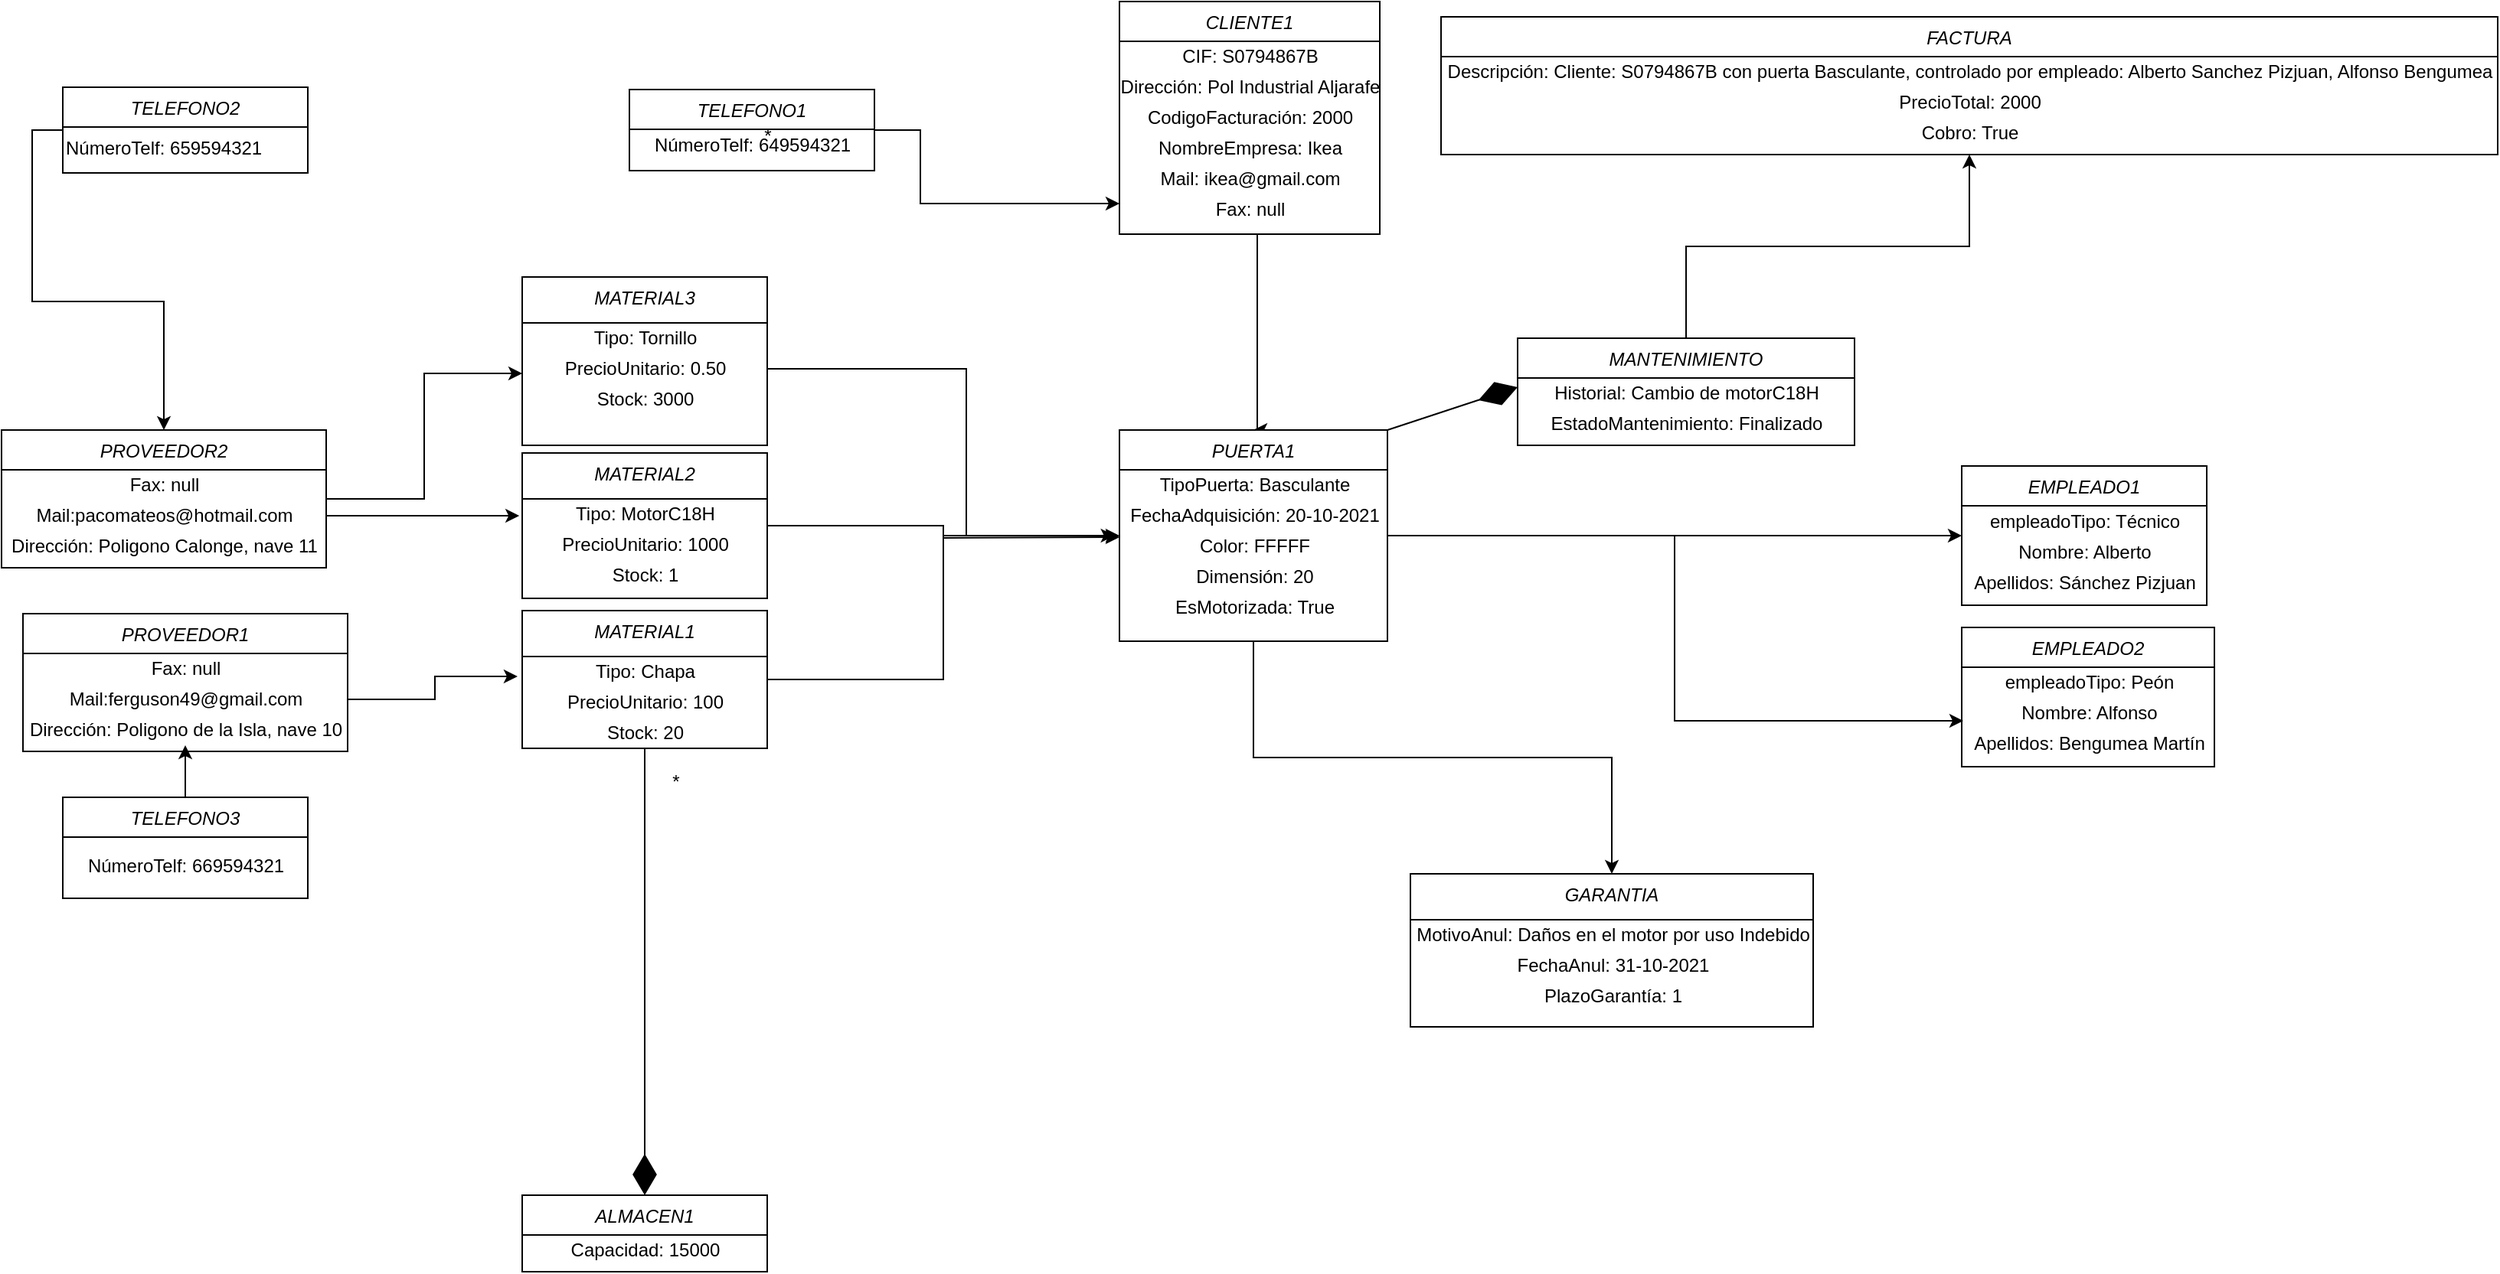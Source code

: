<mxfile version="15.6.3" type="github">
  <diagram id="C5RBs43oDa-KdzZeNtuy" name="Page-1">
    <mxGraphModel dx="2522" dy="507" grid="0" gridSize="10" guides="1" tooltips="1" connect="1" arrows="1" fold="1" page="1" pageScale="1" pageWidth="1654" pageHeight="2336" math="0" shadow="0">
      <root>
        <mxCell id="WIyWlLk6GJQsqaUBKTNV-0" />
        <mxCell id="WIyWlLk6GJQsqaUBKTNV-1" parent="WIyWlLk6GJQsqaUBKTNV-0" />
        <mxCell id="38msEhRZ3IOcFa5hlwQy-8" style="edgeStyle=orthogonalEdgeStyle;rounded=0;orthogonalLoop=1;jettySize=auto;html=1;exitX=0.5;exitY=1;exitDx=0;exitDy=0;entryX=0.5;entryY=0;entryDx=0;entryDy=0;" parent="WIyWlLk6GJQsqaUBKTNV-1" source="zkfFHV4jXpPFQw0GAbJ--0" target="38msEhRZ3IOcFa5hlwQy-0" edge="1">
          <mxGeometry relative="1" as="geometry">
            <Array as="points">
              <mxPoint x="810" y="232" />
              <mxPoint x="810" y="360" />
            </Array>
          </mxGeometry>
        </mxCell>
        <mxCell id="zkfFHV4jXpPFQw0GAbJ--0" value="CLIENTE1" style="swimlane;fontStyle=2;align=center;verticalAlign=top;childLayout=stackLayout;horizontal=1;startSize=26;horizontalStack=0;resizeParent=1;resizeLast=0;collapsible=1;marginBottom=0;rounded=0;shadow=0;strokeWidth=1;" parent="WIyWlLk6GJQsqaUBKTNV-1" vertex="1">
          <mxGeometry x="720" y="80" width="170" height="152" as="geometry">
            <mxRectangle x="230" y="140" width="160" height="26" as="alternateBounds" />
          </mxGeometry>
        </mxCell>
        <mxCell id="38msEhRZ3IOcFa5hlwQy-88" value="CIF: S0794867B" style="text;html=1;align=center;verticalAlign=middle;resizable=0;points=[];autosize=1;strokeColor=none;fillColor=none;" parent="zkfFHV4jXpPFQw0GAbJ--0" vertex="1">
          <mxGeometry y="26" width="170" height="20" as="geometry" />
        </mxCell>
        <mxCell id="38msEhRZ3IOcFa5hlwQy-85" value="Dirección: Pol Industrial Aljarafe" style="text;html=1;align=center;verticalAlign=middle;resizable=0;points=[];autosize=1;strokeColor=none;fillColor=none;" parent="zkfFHV4jXpPFQw0GAbJ--0" vertex="1">
          <mxGeometry y="46" width="170" height="20" as="geometry" />
        </mxCell>
        <mxCell id="38msEhRZ3IOcFa5hlwQy-99" value="CodigoFacturación: 2000" style="text;html=1;align=center;verticalAlign=middle;resizable=0;points=[];autosize=1;strokeColor=none;fillColor=none;" parent="zkfFHV4jXpPFQw0GAbJ--0" vertex="1">
          <mxGeometry y="66" width="170" height="20" as="geometry" />
        </mxCell>
        <mxCell id="38msEhRZ3IOcFa5hlwQy-89" value="NombreEmpresa: Ikea" style="text;html=1;align=center;verticalAlign=middle;resizable=0;points=[];autosize=1;strokeColor=none;fillColor=none;" parent="zkfFHV4jXpPFQw0GAbJ--0" vertex="1">
          <mxGeometry y="86" width="170" height="20" as="geometry" />
        </mxCell>
        <mxCell id="38msEhRZ3IOcFa5hlwQy-90" value="Mail: ikea@gmail.com" style="text;html=1;align=center;verticalAlign=middle;resizable=0;points=[];autosize=1;strokeColor=none;fillColor=none;" parent="zkfFHV4jXpPFQw0GAbJ--0" vertex="1">
          <mxGeometry y="106" width="170" height="20" as="geometry" />
        </mxCell>
        <mxCell id="38msEhRZ3IOcFa5hlwQy-91" value="Fax: null" style="text;html=1;align=center;verticalAlign=middle;resizable=0;points=[];autosize=1;strokeColor=none;fillColor=none;" parent="zkfFHV4jXpPFQw0GAbJ--0" vertex="1">
          <mxGeometry y="126" width="170" height="20" as="geometry" />
        </mxCell>
        <mxCell id="38msEhRZ3IOcFa5hlwQy-47" style="edgeStyle=orthogonalEdgeStyle;rounded=0;orthogonalLoop=1;jettySize=auto;html=1;exitX=0.5;exitY=1;exitDx=0;exitDy=0;entryX=0.5;entryY=0;entryDx=0;entryDy=0;" parent="WIyWlLk6GJQsqaUBKTNV-1" source="38msEhRZ3IOcFa5hlwQy-0" target="38msEhRZ3IOcFa5hlwQy-6" edge="1">
          <mxGeometry relative="1" as="geometry">
            <mxPoint x="800" y="640" as="targetPoint" />
          </mxGeometry>
        </mxCell>
        <mxCell id="38msEhRZ3IOcFa5hlwQy-48" style="edgeStyle=orthogonalEdgeStyle;rounded=0;orthogonalLoop=1;jettySize=auto;html=1;exitX=1;exitY=0.5;exitDx=0;exitDy=0;entryX=0;entryY=0.5;entryDx=0;entryDy=0;" parent="WIyWlLk6GJQsqaUBKTNV-1" source="38msEhRZ3IOcFa5hlwQy-0" target="38msEhRZ3IOcFa5hlwQy-7" edge="1">
          <mxGeometry relative="1" as="geometry" />
        </mxCell>
        <mxCell id="MVuPs_rKjrMDYiSDZZV0-48" style="edgeStyle=orthogonalEdgeStyle;rounded=0;orthogonalLoop=1;jettySize=auto;html=1;entryX=0.006;entryY=-0.25;entryDx=0;entryDy=0;entryPerimeter=0;" parent="WIyWlLk6GJQsqaUBKTNV-1" source="38msEhRZ3IOcFa5hlwQy-0" target="MVuPs_rKjrMDYiSDZZV0-44" edge="1">
          <mxGeometry relative="1" as="geometry" />
        </mxCell>
        <mxCell id="38msEhRZ3IOcFa5hlwQy-0" value="PUERTA1" style="swimlane;fontStyle=2;align=center;verticalAlign=top;childLayout=stackLayout;horizontal=1;startSize=26;horizontalStack=0;resizeParent=1;resizeLast=0;collapsible=1;marginBottom=0;rounded=0;shadow=0;strokeWidth=1;" parent="WIyWlLk6GJQsqaUBKTNV-1" vertex="1">
          <mxGeometry x="720" y="360" width="175" height="138" as="geometry">
            <mxRectangle x="230" y="140" width="160" height="26" as="alternateBounds" />
          </mxGeometry>
        </mxCell>
        <mxCell id="38msEhRZ3IOcFa5hlwQy-101" value="TipoPuerta: Basculante" style="text;html=1;align=center;verticalAlign=middle;resizable=0;points=[];autosize=1;strokeColor=none;fillColor=none;" parent="38msEhRZ3IOcFa5hlwQy-0" vertex="1">
          <mxGeometry y="26" width="175" height="20" as="geometry" />
        </mxCell>
        <mxCell id="38msEhRZ3IOcFa5hlwQy-102" value="FechaAdquisición: 20-10-2021" style="text;html=1;align=center;verticalAlign=middle;resizable=0;points=[];autosize=1;strokeColor=none;fillColor=none;" parent="38msEhRZ3IOcFa5hlwQy-0" vertex="1">
          <mxGeometry y="46" width="175" height="20" as="geometry" />
        </mxCell>
        <mxCell id="38msEhRZ3IOcFa5hlwQy-103" value="Color: FFFFF" style="text;html=1;align=center;verticalAlign=middle;resizable=0;points=[];autosize=1;strokeColor=none;fillColor=none;" parent="38msEhRZ3IOcFa5hlwQy-0" vertex="1">
          <mxGeometry y="66" width="175" height="20" as="geometry" />
        </mxCell>
        <mxCell id="38msEhRZ3IOcFa5hlwQy-105" value="Dimensión: 20" style="text;html=1;align=center;verticalAlign=middle;resizable=0;points=[];autosize=1;strokeColor=none;fillColor=none;" parent="38msEhRZ3IOcFa5hlwQy-0" vertex="1">
          <mxGeometry y="86" width="175" height="20" as="geometry" />
        </mxCell>
        <mxCell id="38msEhRZ3IOcFa5hlwQy-107" value="EsMotorizada: True" style="text;html=1;align=center;verticalAlign=middle;resizable=0;points=[];autosize=1;strokeColor=none;fillColor=none;" parent="38msEhRZ3IOcFa5hlwQy-0" vertex="1">
          <mxGeometry y="106" width="175" height="20" as="geometry" />
        </mxCell>
        <mxCell id="38msEhRZ3IOcFa5hlwQy-1" value="ALMACEN1" style="swimlane;fontStyle=2;align=center;verticalAlign=top;childLayout=stackLayout;horizontal=1;startSize=26;horizontalStack=0;resizeParent=1;resizeLast=0;collapsible=1;marginBottom=0;rounded=0;shadow=0;strokeWidth=1;" parent="WIyWlLk6GJQsqaUBKTNV-1" vertex="1">
          <mxGeometry x="330" y="860" width="160" height="50" as="geometry">
            <mxRectangle x="230" y="140" width="160" height="26" as="alternateBounds" />
          </mxGeometry>
        </mxCell>
        <mxCell id="38msEhRZ3IOcFa5hlwQy-120" value="Capacidad: 15000" style="text;html=1;align=center;verticalAlign=middle;resizable=0;points=[];autosize=1;strokeColor=none;fillColor=none;" parent="38msEhRZ3IOcFa5hlwQy-1" vertex="1">
          <mxGeometry y="26" width="160" height="20" as="geometry" />
        </mxCell>
        <mxCell id="38msEhRZ3IOcFa5hlwQy-15" style="edgeStyle=orthogonalEdgeStyle;rounded=0;orthogonalLoop=1;jettySize=auto;html=1;exitX=1;exitY=0.5;exitDx=0;exitDy=0;entryX=0;entryY=0.5;entryDx=0;entryDy=0;" parent="WIyWlLk6GJQsqaUBKTNV-1" source="38msEhRZ3IOcFa5hlwQy-2" target="38msEhRZ3IOcFa5hlwQy-0" edge="1">
          <mxGeometry relative="1" as="geometry" />
        </mxCell>
        <mxCell id="38msEhRZ3IOcFa5hlwQy-2" value="MATERIAL1&#xa;" style="swimlane;fontStyle=2;align=center;verticalAlign=top;childLayout=stackLayout;horizontal=1;startSize=30;horizontalStack=0;resizeParent=1;resizeLast=0;collapsible=1;marginBottom=0;rounded=0;shadow=0;strokeWidth=1;" parent="WIyWlLk6GJQsqaUBKTNV-1" vertex="1">
          <mxGeometry x="330" y="478" width="160" height="90" as="geometry">
            <mxRectangle x="230" y="140" width="160" height="26" as="alternateBounds" />
          </mxGeometry>
        </mxCell>
        <mxCell id="38msEhRZ3IOcFa5hlwQy-110" value="Tipo: Chapa" style="text;html=1;align=center;verticalAlign=middle;resizable=0;points=[];autosize=1;strokeColor=none;fillColor=none;" parent="38msEhRZ3IOcFa5hlwQy-2" vertex="1">
          <mxGeometry y="30" width="160" height="20" as="geometry" />
        </mxCell>
        <mxCell id="38msEhRZ3IOcFa5hlwQy-109" value="PrecioUnitario: 100" style="text;html=1;align=center;verticalAlign=middle;resizable=0;points=[];autosize=1;strokeColor=none;fillColor=none;" parent="38msEhRZ3IOcFa5hlwQy-2" vertex="1">
          <mxGeometry y="50" width="160" height="20" as="geometry" />
        </mxCell>
        <mxCell id="MVuPs_rKjrMDYiSDZZV0-12" value="Stock: 20" style="text;html=1;align=center;verticalAlign=middle;resizable=0;points=[];autosize=1;strokeColor=none;fillColor=none;" parent="38msEhRZ3IOcFa5hlwQy-2" vertex="1">
          <mxGeometry y="70" width="160" height="20" as="geometry" />
        </mxCell>
        <mxCell id="MVuPs_rKjrMDYiSDZZV0-34" style="edgeStyle=orthogonalEdgeStyle;rounded=0;orthogonalLoop=1;jettySize=auto;html=1;entryX=0;entryY=0.65;entryDx=0;entryDy=0;entryPerimeter=0;" parent="WIyWlLk6GJQsqaUBKTNV-1" source="38msEhRZ3IOcFa5hlwQy-3" target="MVuPs_rKjrMDYiSDZZV0-8" edge="1">
          <mxGeometry relative="1" as="geometry" />
        </mxCell>
        <mxCell id="38msEhRZ3IOcFa5hlwQy-3" value="PROVEEDOR2" style="swimlane;fontStyle=2;align=center;verticalAlign=top;childLayout=stackLayout;horizontal=1;startSize=26;horizontalStack=0;resizeParent=1;resizeLast=0;collapsible=1;marginBottom=0;rounded=0;shadow=0;strokeWidth=1;" parent="WIyWlLk6GJQsqaUBKTNV-1" vertex="1">
          <mxGeometry x="-10" y="360" width="212" height="90" as="geometry">
            <mxRectangle x="230" y="140" width="160" height="26" as="alternateBounds" />
          </mxGeometry>
        </mxCell>
        <mxCell id="38msEhRZ3IOcFa5hlwQy-111" value="Fax: null" style="text;html=1;align=center;verticalAlign=middle;resizable=0;points=[];autosize=1;strokeColor=none;fillColor=none;" parent="38msEhRZ3IOcFa5hlwQy-3" vertex="1">
          <mxGeometry y="26" width="212" height="20" as="geometry" />
        </mxCell>
        <mxCell id="38msEhRZ3IOcFa5hlwQy-112" value="Mail:pacomateos@hotmail.com" style="text;html=1;align=center;verticalAlign=middle;resizable=0;points=[];autosize=1;strokeColor=none;fillColor=none;" parent="38msEhRZ3IOcFa5hlwQy-3" vertex="1">
          <mxGeometry y="46" width="212" height="20" as="geometry" />
        </mxCell>
        <mxCell id="38msEhRZ3IOcFa5hlwQy-113" value="Dirección: Poligono Calonge, nave 11" style="text;html=1;align=center;verticalAlign=middle;resizable=0;points=[];autosize=1;strokeColor=none;fillColor=none;" parent="38msEhRZ3IOcFa5hlwQy-3" vertex="1">
          <mxGeometry y="66" width="212" height="20" as="geometry" />
        </mxCell>
        <mxCell id="38msEhRZ3IOcFa5hlwQy-6" value="GARANTIA" style="swimlane;fontStyle=2;align=center;verticalAlign=top;childLayout=stackLayout;horizontal=1;startSize=30;horizontalStack=0;resizeParent=1;resizeLast=0;collapsible=1;marginBottom=0;rounded=0;shadow=0;strokeWidth=1;" parent="WIyWlLk6GJQsqaUBKTNV-1" vertex="1">
          <mxGeometry x="910" y="650" width="263" height="100" as="geometry">
            <mxRectangle x="230" y="140" width="160" height="26" as="alternateBounds" />
          </mxGeometry>
        </mxCell>
        <mxCell id="38msEhRZ3IOcFa5hlwQy-122" value="MotivoAnul: Daños en el motor por uso Indebido" style="text;html=1;align=center;verticalAlign=middle;resizable=0;points=[];autosize=1;strokeColor=none;fillColor=none;" parent="38msEhRZ3IOcFa5hlwQy-6" vertex="1">
          <mxGeometry y="30" width="263" height="20" as="geometry" />
        </mxCell>
        <mxCell id="38msEhRZ3IOcFa5hlwQy-121" value="FechaAnul: 31-10-2021" style="text;html=1;align=center;verticalAlign=middle;resizable=0;points=[];autosize=1;strokeColor=none;fillColor=none;" parent="38msEhRZ3IOcFa5hlwQy-6" vertex="1">
          <mxGeometry y="50" width="263" height="20" as="geometry" />
        </mxCell>
        <mxCell id="38msEhRZ3IOcFa5hlwQy-123" value="PlazoGarantía: 1" style="text;html=1;align=center;verticalAlign=middle;resizable=0;points=[];autosize=1;strokeColor=none;fillColor=none;" parent="38msEhRZ3IOcFa5hlwQy-6" vertex="1">
          <mxGeometry y="70" width="263" height="20" as="geometry" />
        </mxCell>
        <mxCell id="38msEhRZ3IOcFa5hlwQy-7" value="EMPLEADO1" style="swimlane;fontStyle=2;align=center;verticalAlign=top;childLayout=stackLayout;horizontal=1;startSize=26;horizontalStack=0;resizeParent=1;resizeLast=0;collapsible=1;marginBottom=0;rounded=0;shadow=0;strokeWidth=1;" parent="WIyWlLk6GJQsqaUBKTNV-1" vertex="1">
          <mxGeometry x="1270" y="383.5" width="160" height="91" as="geometry">
            <mxRectangle x="1380" y="380" width="160" height="26" as="alternateBounds" />
          </mxGeometry>
        </mxCell>
        <mxCell id="38msEhRZ3IOcFa5hlwQy-35" value="empleadoTipo: Técnico" style="text;html=1;align=center;verticalAlign=middle;resizable=0;points=[];autosize=1;strokeColor=none;fillColor=none;" parent="38msEhRZ3IOcFa5hlwQy-7" vertex="1">
          <mxGeometry y="26" width="160" height="20" as="geometry" />
        </mxCell>
        <mxCell id="MVuPs_rKjrMDYiSDZZV0-39" value="Nombre: Alberto" style="text;html=1;align=center;verticalAlign=middle;resizable=0;points=[];autosize=1;strokeColor=none;fillColor=none;" parent="38msEhRZ3IOcFa5hlwQy-7" vertex="1">
          <mxGeometry y="46" width="160" height="20" as="geometry" />
        </mxCell>
        <mxCell id="MVuPs_rKjrMDYiSDZZV0-40" value="Apellidos: Sánchez Pizjuan" style="text;html=1;align=center;verticalAlign=middle;resizable=0;points=[];autosize=1;strokeColor=none;fillColor=none;" parent="38msEhRZ3IOcFa5hlwQy-7" vertex="1">
          <mxGeometry y="66" width="160" height="20" as="geometry" />
        </mxCell>
        <mxCell id="38msEhRZ3IOcFa5hlwQy-27" value="" style="endArrow=diamondThin;endFill=1;endSize=24;html=1;rounded=0;exitX=0.5;exitY=1;exitDx=0;exitDy=0;entryX=0.5;entryY=0;entryDx=0;entryDy=0;" parent="WIyWlLk6GJQsqaUBKTNV-1" source="38msEhRZ3IOcFa5hlwQy-2" target="38msEhRZ3IOcFa5hlwQy-1" edge="1">
          <mxGeometry width="160" relative="1" as="geometry">
            <mxPoint x="390" y="540" as="sourcePoint" />
            <mxPoint x="550" y="540" as="targetPoint" />
          </mxGeometry>
        </mxCell>
        <mxCell id="38msEhRZ3IOcFa5hlwQy-28" value="&lt;div&gt;*&lt;/div&gt;" style="text;html=1;align=center;verticalAlign=middle;resizable=0;points=[];autosize=1;strokeColor=none;fillColor=none;" parent="WIyWlLk6GJQsqaUBKTNV-1" vertex="1">
          <mxGeometry x="420" y="580" width="20" height="20" as="geometry" />
        </mxCell>
        <mxCell id="38msEhRZ3IOcFa5hlwQy-79" style="edgeStyle=orthogonalEdgeStyle;rounded=0;orthogonalLoop=1;jettySize=auto;html=1;entryX=0.5;entryY=1;entryDx=0;entryDy=0;" parent="WIyWlLk6GJQsqaUBKTNV-1" source="38msEhRZ3IOcFa5hlwQy-57" target="38msEhRZ3IOcFa5hlwQy-78" edge="1">
          <mxGeometry relative="1" as="geometry" />
        </mxCell>
        <mxCell id="38msEhRZ3IOcFa5hlwQy-57" value="MANTENIMIENTO" style="swimlane;fontStyle=2;align=center;verticalAlign=top;childLayout=stackLayout;horizontal=1;startSize=26;horizontalStack=0;resizeParent=1;resizeLast=0;collapsible=1;marginBottom=0;rounded=0;shadow=0;strokeWidth=1;" parent="WIyWlLk6GJQsqaUBKTNV-1" vertex="1">
          <mxGeometry x="980" y="300" width="220" height="70" as="geometry">
            <mxRectangle x="230" y="140" width="160" height="26" as="alternateBounds" />
          </mxGeometry>
        </mxCell>
        <mxCell id="38msEhRZ3IOcFa5hlwQy-127" value="Historial: Cambio de motorC18H" style="text;html=1;align=center;verticalAlign=middle;resizable=0;points=[];autosize=1;strokeColor=none;fillColor=none;" parent="38msEhRZ3IOcFa5hlwQy-57" vertex="1">
          <mxGeometry y="26" width="220" height="20" as="geometry" />
        </mxCell>
        <mxCell id="38msEhRZ3IOcFa5hlwQy-128" value="EstadoMantenimiento: Finalizado" style="text;html=1;align=center;verticalAlign=middle;resizable=0;points=[];autosize=1;strokeColor=none;fillColor=none;" parent="38msEhRZ3IOcFa5hlwQy-57" vertex="1">
          <mxGeometry y="46" width="220" height="20" as="geometry" />
        </mxCell>
        <mxCell id="38msEhRZ3IOcFa5hlwQy-78" value="FACTURA" style="swimlane;fontStyle=2;align=center;verticalAlign=top;childLayout=stackLayout;horizontal=1;startSize=26;horizontalStack=0;resizeParent=1;resizeLast=0;collapsible=1;marginBottom=0;rounded=0;shadow=0;strokeWidth=1;" parent="WIyWlLk6GJQsqaUBKTNV-1" vertex="1">
          <mxGeometry x="930" y="90" width="690" height="90" as="geometry">
            <mxRectangle x="230" y="140" width="160" height="26" as="alternateBounds" />
          </mxGeometry>
        </mxCell>
        <mxCell id="38msEhRZ3IOcFa5hlwQy-132" value="Descripción: Cliente: S0794867B con puerta Basculante, controlado por empleado: Alberto Sanchez Pizjuan, Alfonso Bengumea" style="text;html=1;align=center;verticalAlign=middle;resizable=0;points=[];autosize=1;strokeColor=none;fillColor=none;" parent="38msEhRZ3IOcFa5hlwQy-78" vertex="1">
          <mxGeometry y="26" width="690" height="20" as="geometry" />
        </mxCell>
        <mxCell id="38msEhRZ3IOcFa5hlwQy-134" value="PrecioTotal: 2000" style="text;html=1;align=center;verticalAlign=middle;resizable=0;points=[];autosize=1;strokeColor=none;fillColor=none;" parent="38msEhRZ3IOcFa5hlwQy-78" vertex="1">
          <mxGeometry y="46" width="690" height="20" as="geometry" />
        </mxCell>
        <mxCell id="i6UHUL4vsAqqpqiZFuSz-0" value="Cobro: True" style="text;html=1;align=center;verticalAlign=middle;resizable=0;points=[];autosize=1;strokeColor=none;fillColor=none;" parent="38msEhRZ3IOcFa5hlwQy-78" vertex="1">
          <mxGeometry y="66" width="690" height="20" as="geometry" />
        </mxCell>
        <mxCell id="38msEhRZ3IOcFa5hlwQy-98" style="edgeStyle=orthogonalEdgeStyle;rounded=0;orthogonalLoop=1;jettySize=auto;html=1;exitX=1;exitY=0.5;exitDx=0;exitDy=0;" parent="WIyWlLk6GJQsqaUBKTNV-1" source="38msEhRZ3IOcFa5hlwQy-92" edge="1">
          <mxGeometry relative="1" as="geometry">
            <mxPoint x="600" y="212" as="sourcePoint" />
            <mxPoint x="720" y="212" as="targetPoint" />
            <Array as="points">
              <mxPoint x="590" y="212" />
            </Array>
          </mxGeometry>
        </mxCell>
        <mxCell id="38msEhRZ3IOcFa5hlwQy-114" style="edgeStyle=orthogonalEdgeStyle;rounded=0;orthogonalLoop=1;jettySize=auto;html=1;exitX=0;exitY=0.5;exitDx=0;exitDy=0;entryX=0.5;entryY=0;entryDx=0;entryDy=0;" parent="WIyWlLk6GJQsqaUBKTNV-1" source="MVuPs_rKjrMDYiSDZZV0-16" target="38msEhRZ3IOcFa5hlwQy-3" edge="1">
          <mxGeometry relative="1" as="geometry">
            <mxPoint x="170.96" y="222" as="sourcePoint" />
          </mxGeometry>
        </mxCell>
        <mxCell id="38msEhRZ3IOcFa5hlwQy-92" value="TELEFONO1" style="swimlane;fontStyle=2;align=center;verticalAlign=top;childLayout=stackLayout;horizontal=1;startSize=26;horizontalStack=0;resizeParent=1;resizeLast=0;collapsible=1;marginBottom=0;rounded=0;shadow=0;strokeWidth=1;" parent="WIyWlLk6GJQsqaUBKTNV-1" vertex="1">
          <mxGeometry x="400" y="137.5" width="160" height="53" as="geometry">
            <mxRectangle x="230" y="140" width="160" height="26" as="alternateBounds" />
          </mxGeometry>
        </mxCell>
        <mxCell id="38msEhRZ3IOcFa5hlwQy-93" value="NúmeroTelf: 649594321" style="text;html=1;align=center;verticalAlign=middle;resizable=0;points=[];autosize=1;strokeColor=none;fillColor=none;" parent="38msEhRZ3IOcFa5hlwQy-92" vertex="1">
          <mxGeometry y="26" width="160" height="20" as="geometry" />
        </mxCell>
        <mxCell id="38msEhRZ3IOcFa5hlwQy-116" value="*" style="text;html=1;align=center;verticalAlign=middle;resizable=0;points=[];autosize=1;strokeColor=none;fillColor=none;" parent="WIyWlLk6GJQsqaUBKTNV-1" vertex="1">
          <mxGeometry x="480" y="158" width="20" height="20" as="geometry" />
        </mxCell>
        <mxCell id="MVuPs_rKjrMDYiSDZZV0-21" style="edgeStyle=orthogonalEdgeStyle;rounded=0;orthogonalLoop=1;jettySize=auto;html=1;" parent="WIyWlLk6GJQsqaUBKTNV-1" source="MVuPs_rKjrMDYiSDZZV0-2" edge="1">
          <mxGeometry relative="1" as="geometry">
            <mxPoint x="720" y="430" as="targetPoint" />
          </mxGeometry>
        </mxCell>
        <mxCell id="MVuPs_rKjrMDYiSDZZV0-2" value="MATERIAL2" style="swimlane;fontStyle=2;align=center;verticalAlign=top;childLayout=stackLayout;horizontal=1;startSize=30;horizontalStack=0;resizeParent=1;resizeLast=0;collapsible=1;marginBottom=0;rounded=0;shadow=0;strokeWidth=1;" parent="WIyWlLk6GJQsqaUBKTNV-1" vertex="1">
          <mxGeometry x="330" y="375" width="160" height="95" as="geometry">
            <mxRectangle x="230" y="140" width="160" height="26" as="alternateBounds" />
          </mxGeometry>
        </mxCell>
        <mxCell id="MVuPs_rKjrMDYiSDZZV0-3" value="Tipo: MotorC18H" style="text;html=1;align=center;verticalAlign=middle;resizable=0;points=[];autosize=1;strokeColor=none;fillColor=none;" parent="MVuPs_rKjrMDYiSDZZV0-2" vertex="1">
          <mxGeometry y="30" width="160" height="20" as="geometry" />
        </mxCell>
        <mxCell id="MVuPs_rKjrMDYiSDZZV0-4" value="PrecioUnitario: 1000" style="text;html=1;align=center;verticalAlign=middle;resizable=0;points=[];autosize=1;strokeColor=none;fillColor=none;" parent="MVuPs_rKjrMDYiSDZZV0-2" vertex="1">
          <mxGeometry y="50" width="160" height="20" as="geometry" />
        </mxCell>
        <mxCell id="MVuPs_rKjrMDYiSDZZV0-5" value="Stock: 1" style="text;html=1;align=center;verticalAlign=middle;resizable=0;points=[];autosize=1;strokeColor=none;fillColor=none;" parent="MVuPs_rKjrMDYiSDZZV0-2" vertex="1">
          <mxGeometry y="70" width="160" height="20" as="geometry" />
        </mxCell>
        <mxCell id="MVuPs_rKjrMDYiSDZZV0-6" value="MATERIAL3&#xa;" style="swimlane;fontStyle=2;align=center;verticalAlign=top;childLayout=stackLayout;horizontal=1;startSize=30;horizontalStack=0;resizeParent=1;resizeLast=0;collapsible=1;marginBottom=0;rounded=0;shadow=0;strokeWidth=1;" parent="WIyWlLk6GJQsqaUBKTNV-1" vertex="1">
          <mxGeometry x="330" y="260" width="160" height="110" as="geometry">
            <mxRectangle x="230" y="140" width="160" height="26" as="alternateBounds" />
          </mxGeometry>
        </mxCell>
        <mxCell id="MVuPs_rKjrMDYiSDZZV0-7" value="Tipo: Tornillo" style="text;html=1;align=center;verticalAlign=middle;resizable=0;points=[];autosize=1;strokeColor=none;fillColor=none;" parent="MVuPs_rKjrMDYiSDZZV0-6" vertex="1">
          <mxGeometry y="30" width="160" height="20" as="geometry" />
        </mxCell>
        <mxCell id="MVuPs_rKjrMDYiSDZZV0-8" value="PrecioUnitario: 0.50" style="text;html=1;align=center;verticalAlign=middle;resizable=0;points=[];autosize=1;strokeColor=none;fillColor=none;" parent="MVuPs_rKjrMDYiSDZZV0-6" vertex="1">
          <mxGeometry y="50" width="160" height="20" as="geometry" />
        </mxCell>
        <mxCell id="MVuPs_rKjrMDYiSDZZV0-9" value="Stock: 3000" style="text;html=1;align=center;verticalAlign=middle;resizable=0;points=[];autosize=1;strokeColor=none;fillColor=none;" parent="MVuPs_rKjrMDYiSDZZV0-6" vertex="1">
          <mxGeometry y="70" width="160" height="20" as="geometry" />
        </mxCell>
        <mxCell id="MVuPs_rKjrMDYiSDZZV0-16" value="TELEFONO2" style="swimlane;fontStyle=2;align=center;verticalAlign=top;childLayout=stackLayout;horizontal=1;startSize=26;horizontalStack=0;resizeParent=1;resizeLast=0;collapsible=1;marginBottom=0;rounded=0;shadow=0;strokeWidth=1;" parent="WIyWlLk6GJQsqaUBKTNV-1" vertex="1">
          <mxGeometry x="30" y="136" width="160" height="56" as="geometry">
            <mxRectangle x="230" y="140" width="160" height="26" as="alternateBounds" />
          </mxGeometry>
        </mxCell>
        <mxCell id="MVuPs_rKjrMDYiSDZZV0-19" value="NúmeroTelf: 659594321" style="text;whiteSpace=wrap;html=1;" parent="MVuPs_rKjrMDYiSDZZV0-16" vertex="1">
          <mxGeometry y="26" width="160" height="30" as="geometry" />
        </mxCell>
        <mxCell id="MVuPs_rKjrMDYiSDZZV0-20" style="edgeStyle=orthogonalEdgeStyle;rounded=0;orthogonalLoop=1;jettySize=auto;html=1;entryX=-0.018;entryY=0.15;entryDx=0;entryDy=0;entryPerimeter=0;" parent="WIyWlLk6GJQsqaUBKTNV-1" source="MVuPs_rKjrMDYiSDZZV0-8" target="38msEhRZ3IOcFa5hlwQy-103" edge="1">
          <mxGeometry relative="1" as="geometry">
            <Array as="points">
              <mxPoint x="620" y="320" />
              <mxPoint x="620" y="429" />
            </Array>
          </mxGeometry>
        </mxCell>
        <mxCell id="MVuPs_rKjrMDYiSDZZV0-30" value="" style="edgeStyle=orthogonalEdgeStyle;rounded=0;orthogonalLoop=1;jettySize=auto;html=1;" parent="WIyWlLk6GJQsqaUBKTNV-1" source="MVuPs_rKjrMDYiSDZZV0-22" target="MVuPs_rKjrMDYiSDZZV0-28" edge="1">
          <mxGeometry relative="1" as="geometry" />
        </mxCell>
        <mxCell id="MVuPs_rKjrMDYiSDZZV0-22" value="TELEFONO3" style="swimlane;fontStyle=2;align=center;verticalAlign=top;childLayout=stackLayout;horizontal=1;startSize=26;horizontalStack=0;resizeParent=1;resizeLast=0;collapsible=1;marginBottom=0;rounded=0;shadow=0;strokeWidth=1;" parent="WIyWlLk6GJQsqaUBKTNV-1" vertex="1">
          <mxGeometry x="30" y="600" width="160" height="66" as="geometry">
            <mxRectangle x="230" y="140" width="160" height="26" as="alternateBounds" />
          </mxGeometry>
        </mxCell>
        <mxCell id="MVuPs_rKjrMDYiSDZZV0-25" value="PROVEEDOR1" style="swimlane;fontStyle=2;align=center;verticalAlign=top;childLayout=stackLayout;horizontal=1;startSize=26;horizontalStack=0;resizeParent=1;resizeLast=0;collapsible=1;marginBottom=0;rounded=0;shadow=0;strokeWidth=1;" parent="WIyWlLk6GJQsqaUBKTNV-1" vertex="1">
          <mxGeometry x="4" y="480" width="212" height="90" as="geometry">
            <mxRectangle x="230" y="140" width="160" height="26" as="alternateBounds" />
          </mxGeometry>
        </mxCell>
        <mxCell id="MVuPs_rKjrMDYiSDZZV0-26" value="Fax: null" style="text;html=1;align=center;verticalAlign=middle;resizable=0;points=[];autosize=1;strokeColor=none;fillColor=none;" parent="MVuPs_rKjrMDYiSDZZV0-25" vertex="1">
          <mxGeometry y="26" width="212" height="20" as="geometry" />
        </mxCell>
        <mxCell id="MVuPs_rKjrMDYiSDZZV0-27" value="Mail:ferguson49@gmail.com" style="text;html=1;align=center;verticalAlign=middle;resizable=0;points=[];autosize=1;strokeColor=none;fillColor=none;" parent="MVuPs_rKjrMDYiSDZZV0-25" vertex="1">
          <mxGeometry y="46" width="212" height="20" as="geometry" />
        </mxCell>
        <mxCell id="MVuPs_rKjrMDYiSDZZV0-28" value="Dirección: Poligono de la Isla, nave 10" style="text;html=1;align=center;verticalAlign=middle;resizable=0;points=[];autosize=1;strokeColor=none;fillColor=none;" parent="MVuPs_rKjrMDYiSDZZV0-25" vertex="1">
          <mxGeometry y="66" width="212" height="20" as="geometry" />
        </mxCell>
        <mxCell id="MVuPs_rKjrMDYiSDZZV0-24" value="NúmeroTelf: 669594321" style="text;html=1;align=center;verticalAlign=middle;resizable=0;points=[];autosize=1;strokeColor=none;fillColor=none;" parent="WIyWlLk6GJQsqaUBKTNV-1" vertex="1">
          <mxGeometry x="30" y="635" width="160" height="20" as="geometry" />
        </mxCell>
        <mxCell id="MVuPs_rKjrMDYiSDZZV0-35" style="edgeStyle=orthogonalEdgeStyle;rounded=0;orthogonalLoop=1;jettySize=auto;html=1;entryX=-0.012;entryY=0.55;entryDx=0;entryDy=0;entryPerimeter=0;" parent="WIyWlLk6GJQsqaUBKTNV-1" source="38msEhRZ3IOcFa5hlwQy-112" target="MVuPs_rKjrMDYiSDZZV0-3" edge="1">
          <mxGeometry relative="1" as="geometry" />
        </mxCell>
        <mxCell id="MVuPs_rKjrMDYiSDZZV0-36" style="edgeStyle=orthogonalEdgeStyle;rounded=0;orthogonalLoop=1;jettySize=auto;html=1;entryX=-0.019;entryY=0.65;entryDx=0;entryDy=0;entryPerimeter=0;" parent="WIyWlLk6GJQsqaUBKTNV-1" source="MVuPs_rKjrMDYiSDZZV0-27" target="38msEhRZ3IOcFa5hlwQy-110" edge="1">
          <mxGeometry relative="1" as="geometry" />
        </mxCell>
        <mxCell id="MVuPs_rKjrMDYiSDZZV0-41" value="EMPLEADO2" style="swimlane;fontStyle=2;align=center;verticalAlign=top;childLayout=stackLayout;horizontal=1;startSize=26;horizontalStack=0;resizeParent=1;resizeLast=0;collapsible=1;marginBottom=0;rounded=0;shadow=0;strokeWidth=1;" parent="WIyWlLk6GJQsqaUBKTNV-1" vertex="1">
          <mxGeometry x="1270" y="489" width="165" height="91" as="geometry">
            <mxRectangle x="1380" y="380" width="160" height="26" as="alternateBounds" />
          </mxGeometry>
        </mxCell>
        <mxCell id="MVuPs_rKjrMDYiSDZZV0-42" value="empleadoTipo: Peón" style="text;html=1;align=center;verticalAlign=middle;resizable=0;points=[];autosize=1;strokeColor=none;fillColor=none;" parent="MVuPs_rKjrMDYiSDZZV0-41" vertex="1">
          <mxGeometry y="26" width="165" height="20" as="geometry" />
        </mxCell>
        <mxCell id="MVuPs_rKjrMDYiSDZZV0-43" value="Nombre: Alfonso" style="text;html=1;align=center;verticalAlign=middle;resizable=0;points=[];autosize=1;strokeColor=none;fillColor=none;" parent="MVuPs_rKjrMDYiSDZZV0-41" vertex="1">
          <mxGeometry y="46" width="165" height="20" as="geometry" />
        </mxCell>
        <mxCell id="MVuPs_rKjrMDYiSDZZV0-44" value="Apellidos: Bengumea Martín" style="text;html=1;align=center;verticalAlign=middle;resizable=0;points=[];autosize=1;strokeColor=none;fillColor=none;" parent="MVuPs_rKjrMDYiSDZZV0-41" vertex="1">
          <mxGeometry y="66" width="165" height="20" as="geometry" />
        </mxCell>
        <mxCell id="MVuPs_rKjrMDYiSDZZV0-46" value="" style="endArrow=diamondThin;endFill=1;endSize=24;html=1;rounded=0;exitX=1;exitY=0;exitDx=0;exitDy=0;" parent="WIyWlLk6GJQsqaUBKTNV-1" source="38msEhRZ3IOcFa5hlwQy-0" edge="1">
          <mxGeometry width="160" relative="1" as="geometry">
            <mxPoint x="850" y="400" as="sourcePoint" />
            <mxPoint x="980" y="332" as="targetPoint" />
          </mxGeometry>
        </mxCell>
      </root>
    </mxGraphModel>
  </diagram>
</mxfile>
